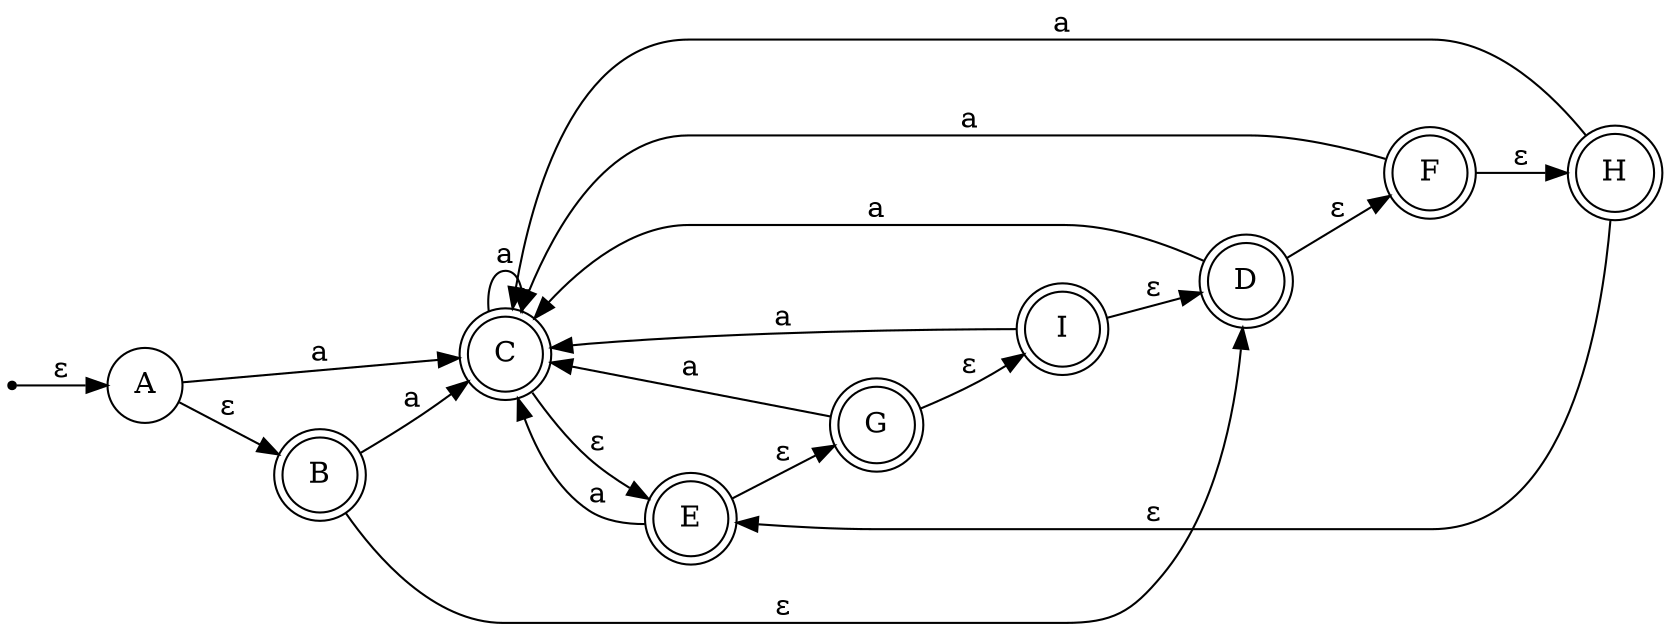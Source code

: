 digraph AFD{
node [shape=circle];
rankdir=LR;
init [label="", shape=point];
B[shape=doublecircle] [label="B"];
C[shape=doublecircle] [label="C"];
D[shape=doublecircle] [label="D"];
E[shape=doublecircle] [label="E"];
F[shape=doublecircle] [label="F"];
G[shape=doublecircle] [label="G"];
H[shape=doublecircle] [label="H"];
I[shape=doublecircle] [label="I"];
init->A[label="ε"];
A->B[label="ε"];
A->C[label="a"];
B->D[label="ε"];
B->C[label="a"];
C->E[label="ε"];
C->C[label="a"];
D->F[label="ε"];
D->C[label="a"];
E->G[label="ε"];
E->C[label="a"];
F->H[label="ε"];
F->C[label="a"];
G->I[label="ε"];
G->C[label="a"];
H->E[label="ε"];
H->C[label="a"];
I->D[label="ε"];
I->C[label="a"];
}
